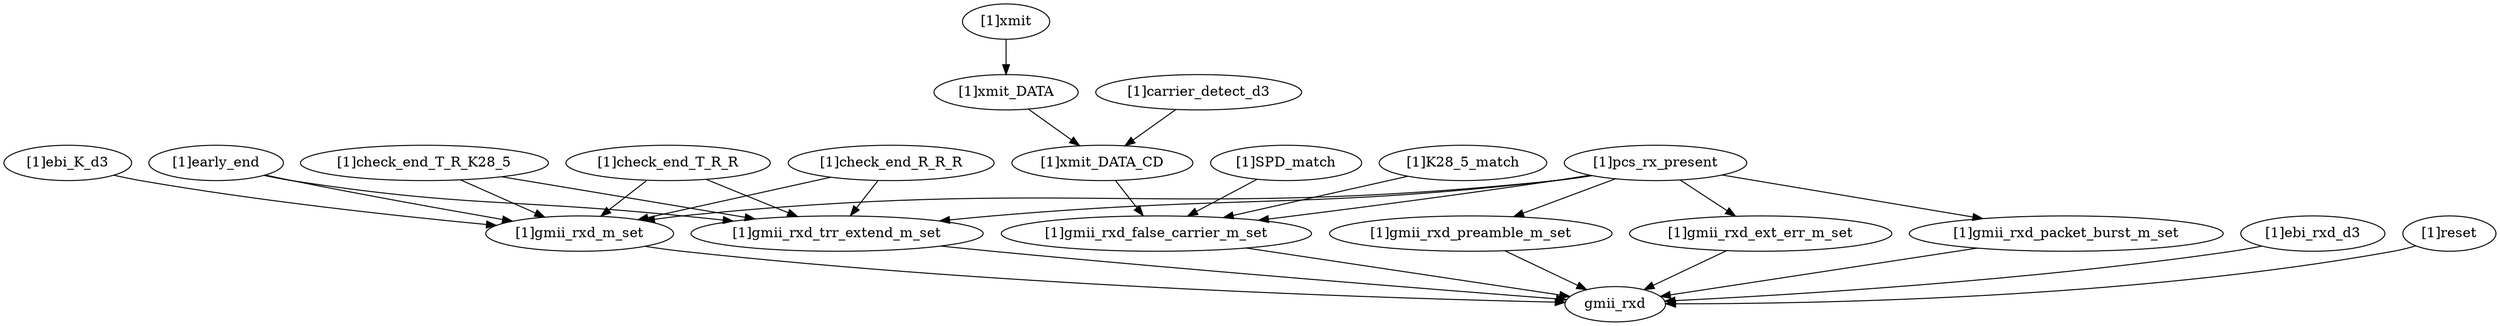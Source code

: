 strict digraph "" {
	"[1]check_end_R_R_R"	 [complexity=9,
		importance=0.0334755224475,
		rank=0.00371950249417];
	"[1]gmii_rxd_trr_extend_m_set"	 [complexity=8,
		importance=0.0275253309056,
		rank=0.00344066636321];
	"[1]check_end_R_R_R" -> "[1]gmii_rxd_trr_extend_m_set";
	"[1]gmii_rxd_m_set"	 [complexity=8,
		importance=0.027537584498,
		rank=0.00344219806226];
	"[1]check_end_R_R_R" -> "[1]gmii_rxd_m_set";
	"[1]ebi_K_d3"	 [complexity=9,
		importance=0.0321403600654,
		rank=0.00357115111838];
	"[1]ebi_K_d3" -> "[1]gmii_rxd_m_set";
	"[1]xmit_DATA_CD"	 [complexity=9,
		importance=0.0643762157955,
		rank=0.00715291286617];
	"[1]gmii_rxd_false_carrier_m_set"	 [complexity=8,
		importance=0.0287941764968,
		rank=0.00359927206211];
	"[1]xmit_DATA_CD" -> "[1]gmii_rxd_false_carrier_m_set";
	"[1]early_end"	 [complexity=9,
		importance=0.0382734289657,
		rank=0.00425260321841];
	"[1]early_end" -> "[1]gmii_rxd_trr_extend_m_set";
	"[1]early_end" -> "[1]gmii_rxd_m_set";
	gmii_rxd	 [complexity=0,
		importance=0.021627255006,
		rank=0.0];
	"[1]gmii_rxd_trr_extend_m_set" -> gmii_rxd;
	"[1]pcs_rx_present"	 [complexity=9,
		importance=0.101943381033,
		rank=0.011327042337];
	"[1]pcs_rx_present" -> "[1]gmii_rxd_trr_extend_m_set";
	"[1]gmii_rxd_preamble_m_set"	 [complexity=8,
		importance=0.0262391386206,
		rank=0.00327989232758];
	"[1]pcs_rx_present" -> "[1]gmii_rxd_preamble_m_set";
	"[1]pcs_rx_present" -> "[1]gmii_rxd_false_carrier_m_set";
	"[1]gmii_rxd_ext_err_m_set"	 [complexity=8,
		importance=0.0262391386206,
		rank=0.00327989232758];
	"[1]pcs_rx_present" -> "[1]gmii_rxd_ext_err_m_set";
	"[1]gmii_rxd_packet_burst_m_set"	 [complexity=8,
		importance=0.0262391386206,
		rank=0.00327989232758];
	"[1]pcs_rx_present" -> "[1]gmii_rxd_packet_burst_m_set";
	"[1]pcs_rx_present" -> "[1]gmii_rxd_m_set";
	"[1]xmit"	 [complexity=14,
		importance=0.0739418819495,
		rank=0.00528156299639];
	"[1]xmit_DATA"	 [complexity=12,
		importance=0.069526965374,
		rank=0.00579391378117];
	"[1]xmit" -> "[1]xmit_DATA";
	"[1]gmii_rxd_preamble_m_set" -> gmii_rxd;
	"[1]gmii_rxd_false_carrier_m_set" -> gmii_rxd;
	"[1]gmii_rxd_ext_err_m_set" -> gmii_rxd;
	"[1]carrier_detect_d3"	 [complexity=12,
		importance=0.0727233299308,
		rank=0.00606027749423];
	"[1]carrier_detect_d3" -> "[1]xmit_DATA_CD";
	"[1]ebi_rxd_d3"	 [complexity=8,
		importance=0.0262313504094,
		rank=0.00327891880117];
	"[1]ebi_rxd_d3" -> gmii_rxd;
	"[1]gmii_rxd_packet_burst_m_set" -> gmii_rxd;
	"[1]xmit_DATA" -> "[1]xmit_DATA_CD";
	"[1]SPD_match"	 [complexity=9,
		importance=0.0623408877638,
		rank=0.00692676530709];
	"[1]SPD_match" -> "[1]gmii_rxd_false_carrier_m_set";
	"[1]check_end_T_R_K28_5"	 [complexity=9,
		importance=0.0340273971999,
		rank=0.0037808219111];
	"[1]check_end_T_R_K28_5" -> "[1]gmii_rxd_trr_extend_m_set";
	"[1]check_end_T_R_K28_5" -> "[1]gmii_rxd_m_set";
	"[1]reset"	 [complexity=1,
		importance=0.0476694265874,
		rank=0.0476694265874];
	"[1]reset" -> gmii_rxd;
	"[1]gmii_rxd_m_set" -> gmii_rxd;
	"[1]check_end_T_R_R"	 [complexity=9,
		importance=0.0334755224475,
		rank=0.00371950249417];
	"[1]check_end_T_R_R" -> "[1]gmii_rxd_trr_extend_m_set";
	"[1]check_end_T_R_R" -> "[1]gmii_rxd_m_set";
	"[1]K28_5_match"	 [complexity=9,
		importance=0.0623408877638,
		rank=0.00692676530709];
	"[1]K28_5_match" -> "[1]gmii_rxd_false_carrier_m_set";
}
